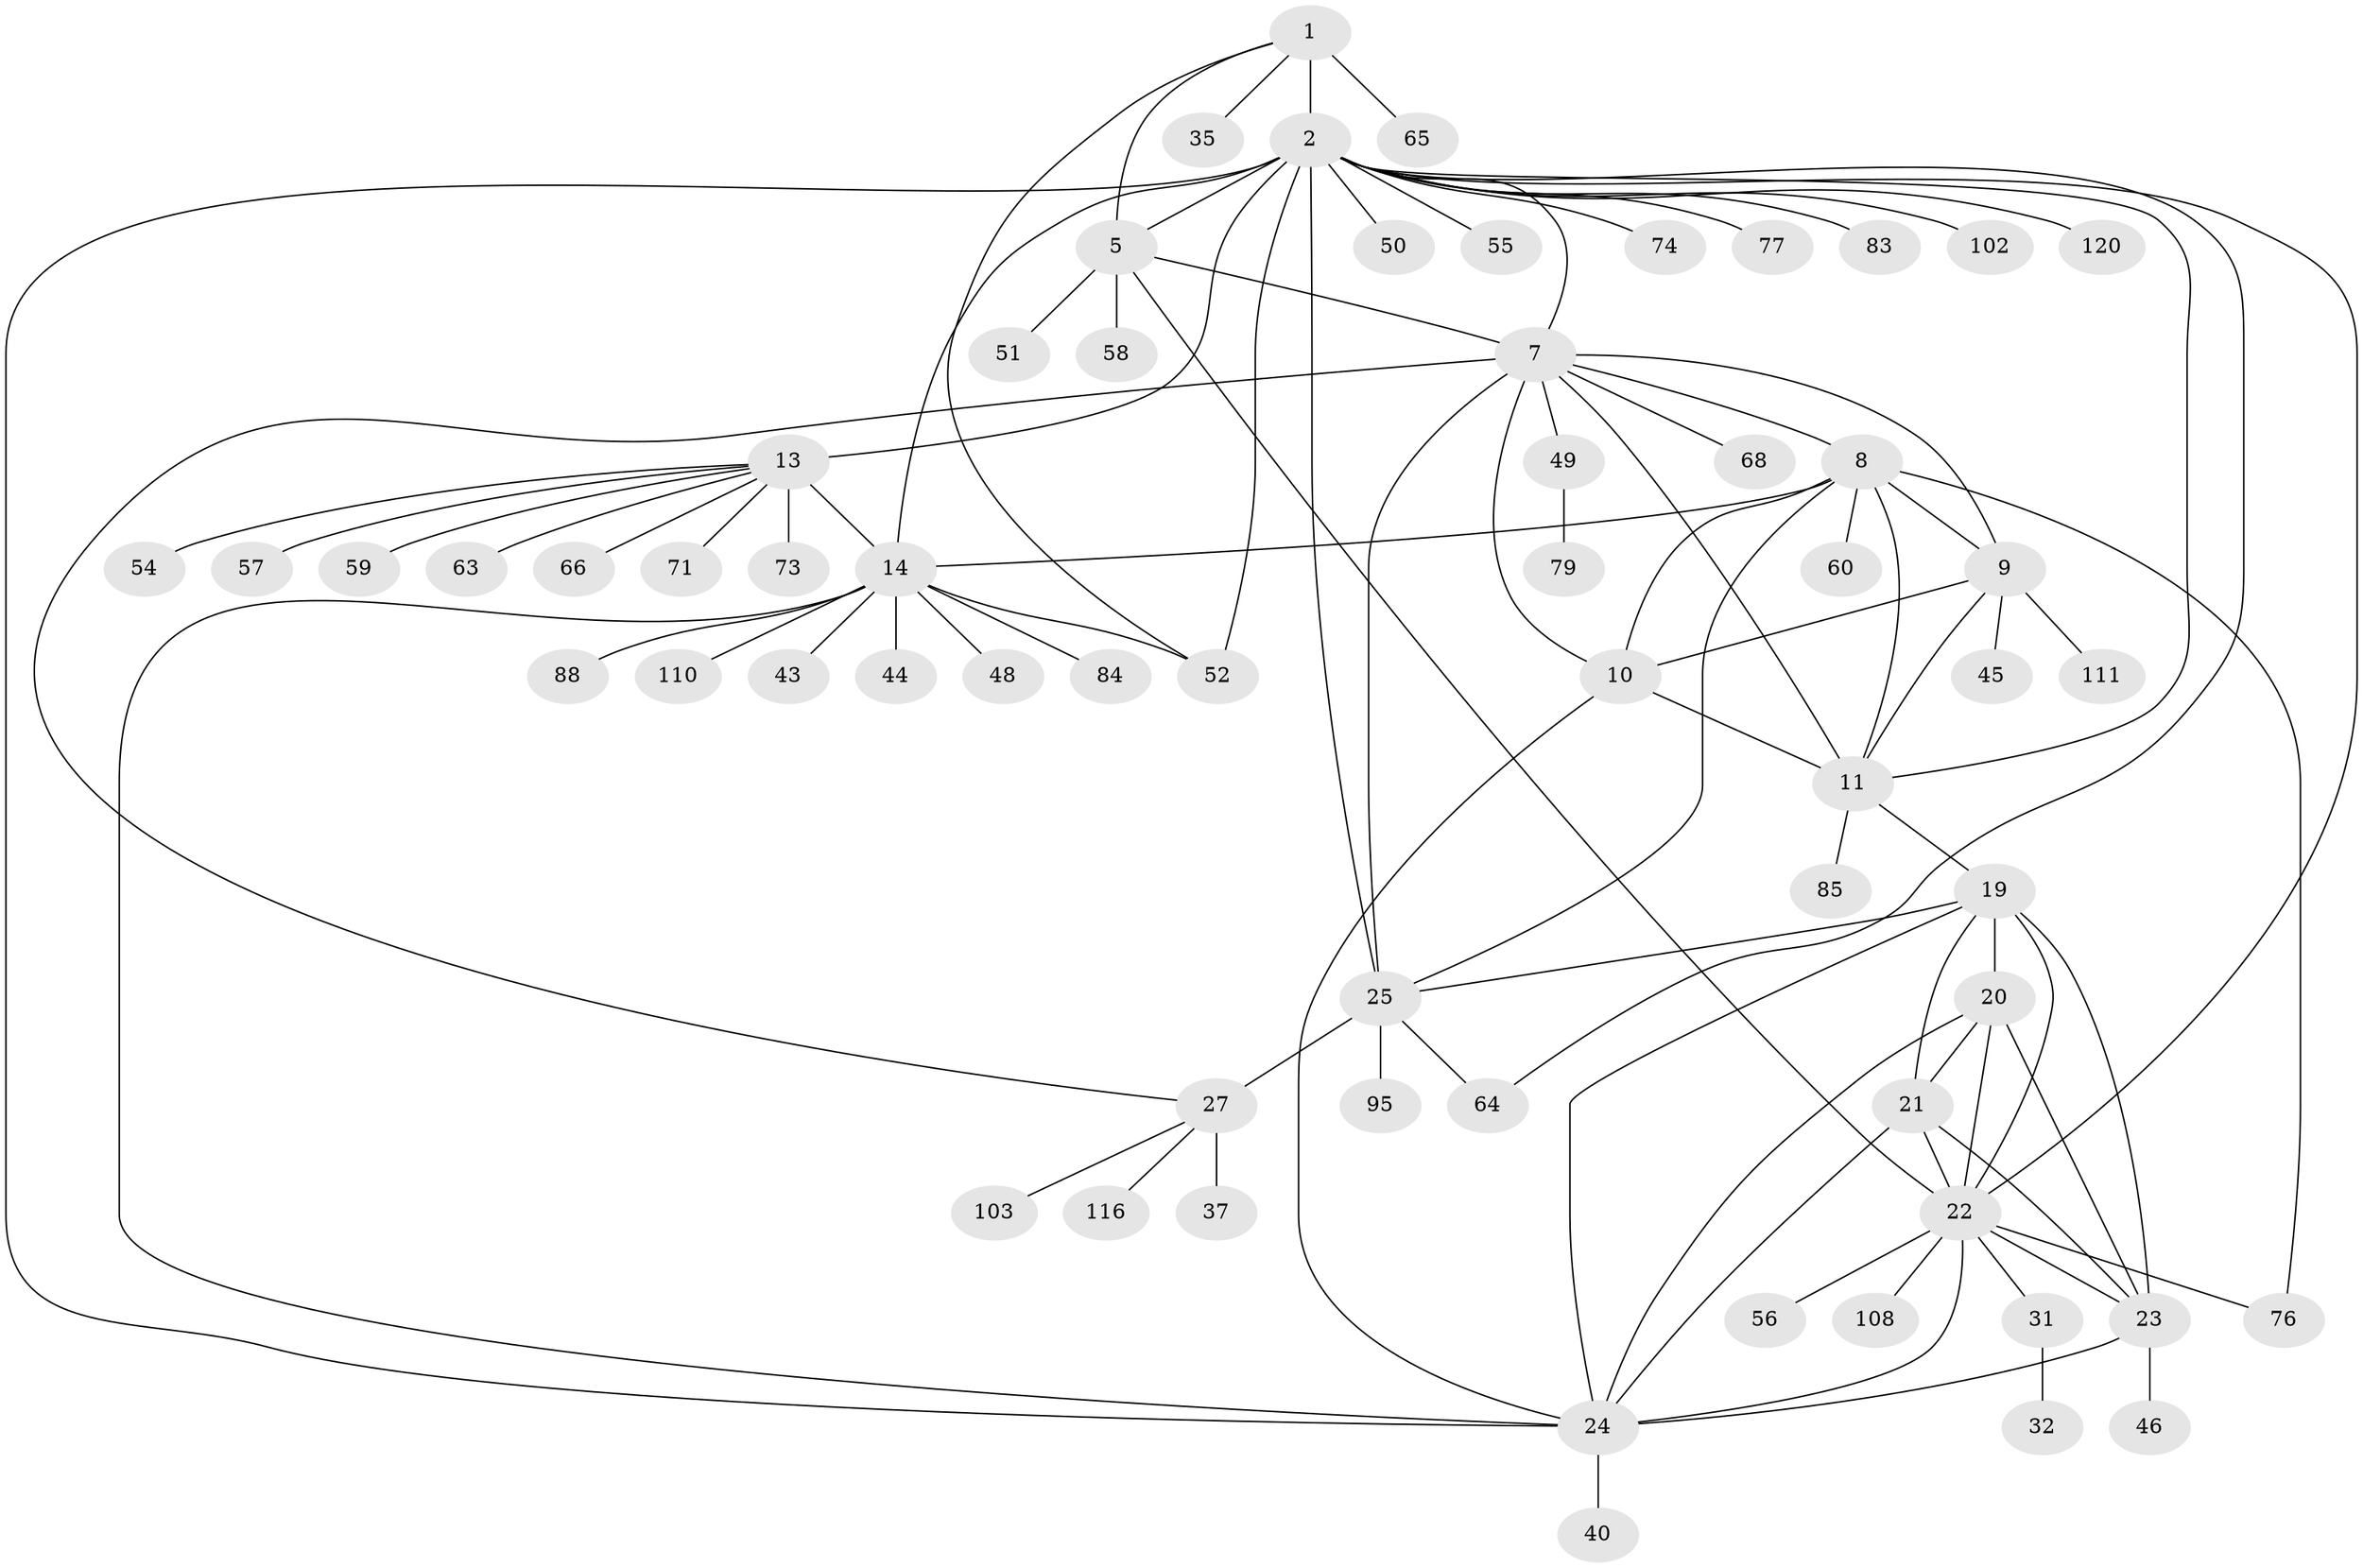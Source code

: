 // original degree distribution, {8: 0.03225806451612903, 6: 0.056451612903225805, 11: 0.016129032258064516, 9: 0.04032258064516129, 14: 0.008064516129032258, 12: 0.008064516129032258, 5: 0.03225806451612903, 7: 0.03225806451612903, 15: 0.008064516129032258, 10: 0.024193548387096774, 3: 0.056451612903225805, 1: 0.5887096774193549, 2: 0.0967741935483871}
// Generated by graph-tools (version 1.1) at 2025/54/03/05/25 16:54:47]
// undirected, 62 vertices, 95 edges
graph export_dot {
graph [start="1"]
  node [color=gray90,style=filled];
  1;
  2 [super="+6+3"];
  5 [super="+105+87+114+122+41"];
  7 [super="+26+61+42+93+34"];
  8 [super="+12"];
  9;
  10 [super="+112"];
  11;
  13 [super="+15"];
  14 [super="+16+18+101"];
  19;
  20 [super="+36"];
  21;
  22;
  23;
  24 [super="+99+98+33"];
  25 [super="+53+28"];
  27 [super="+47"];
  31 [super="+124"];
  32;
  35;
  37;
  40;
  43;
  44;
  45;
  46;
  48;
  49;
  50;
  51 [super="+94+82+70+62+72"];
  52 [super="+119"];
  54;
  55 [super="+121+75"];
  56 [super="+86"];
  57;
  58 [super="+78+69"];
  59;
  60;
  63;
  64 [super="+91"];
  65;
  66;
  68;
  71;
  73;
  74;
  76;
  77;
  79;
  83;
  84;
  85;
  88;
  95;
  102;
  103;
  108;
  110;
  111;
  116;
  120;
  1 -- 2 [weight=4];
  1 -- 5;
  1 -- 35;
  1 -- 52;
  1 -- 65;
  2 -- 5 [weight=4];
  2 -- 50;
  2 -- 120;
  2 -- 7;
  2 -- 74;
  2 -- 11 [weight=2];
  2 -- 77;
  2 -- 13 [weight=2];
  2 -- 14 [weight=3];
  2 -- 83;
  2 -- 22;
  2 -- 24;
  2 -- 25;
  2 -- 102;
  2 -- 52;
  2 -- 55;
  2 -- 64;
  5 -- 22;
  5 -- 51;
  5 -- 58;
  5 -- 7;
  7 -- 8 [weight=2];
  7 -- 9;
  7 -- 10;
  7 -- 11;
  7 -- 49;
  7 -- 68;
  7 -- 25 [weight=4];
  7 -- 27;
  8 -- 9 [weight=2];
  8 -- 10 [weight=2];
  8 -- 11 [weight=2];
  8 -- 76;
  8 -- 14;
  8 -- 25;
  8 -- 60;
  9 -- 10;
  9 -- 11;
  9 -- 45;
  9 -- 111;
  10 -- 11;
  10 -- 24;
  11 -- 19;
  11 -- 85;
  13 -- 14 [weight=6];
  13 -- 66;
  13 -- 71;
  13 -- 73;
  13 -- 54;
  13 -- 57;
  13 -- 59;
  13 -- 63;
  14 -- 44;
  14 -- 43;
  14 -- 24;
  14 -- 110;
  14 -- 48;
  14 -- 84;
  14 -- 88;
  14 -- 52;
  19 -- 20;
  19 -- 21;
  19 -- 22;
  19 -- 23;
  19 -- 24;
  19 -- 25;
  20 -- 21;
  20 -- 22;
  20 -- 23;
  20 -- 24;
  21 -- 22;
  21 -- 23;
  21 -- 24;
  22 -- 23;
  22 -- 24;
  22 -- 31;
  22 -- 56;
  22 -- 76;
  22 -- 108;
  23 -- 24;
  23 -- 46;
  24 -- 40;
  25 -- 27 [weight=4];
  25 -- 95;
  25 -- 64;
  27 -- 37;
  27 -- 103;
  27 -- 116;
  31 -- 32;
  49 -- 79;
}
